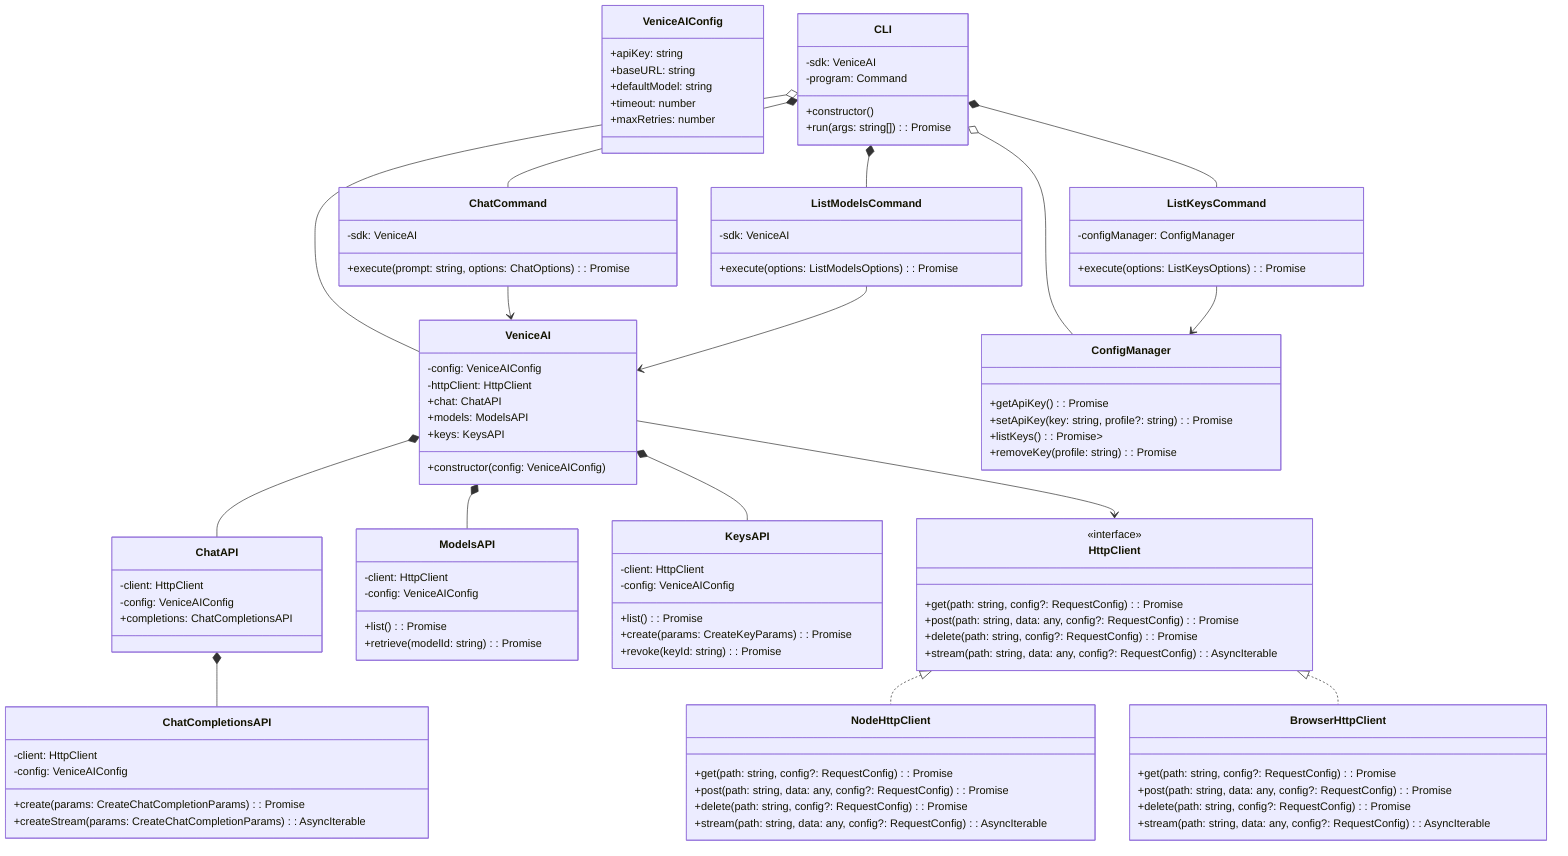 classDiagram
    class VeniceAI {
        -config: VeniceAIConfig
        -httpClient: HttpClient
        +chat: ChatAPI
        +models: ModelsAPI
        +keys: KeysAPI
        +constructor(config: VeniceAIConfig)
    }

    class VeniceAIConfig {
        +apiKey: string
        +baseURL: string
        +defaultModel: string
        +timeout: number
        +maxRetries: number
    }

    class ChatAPI {
        -client: HttpClient
        -config: VeniceAIConfig
        +completions: ChatCompletionsAPI
    }

    class ChatCompletionsAPI {
        -client: HttpClient
        -config: VeniceAIConfig
        +create(params: CreateChatCompletionParams): Promise<ChatCompletion>
        +createStream(params: CreateChatCompletionParams): AsyncIterable<ChatCompletionChunk>
    }

    class ModelsAPI {
        -client: HttpClient
        -config: VeniceAIConfig
        +list(): Promise<ModelsResponse>
        +retrieve(modelId: string): Promise<Model>
    }

    class KeysAPI {
        -client: HttpClient
        -config: VeniceAIConfig
        +list(): Promise<KeysResponse>
        +create(params: CreateKeyParams): Promise<Key>
        +revoke(keyId: string): Promise<RevokeKeyResponse>
    }

    class HttpClient {
        <<interface>>
        +get(path: string, config?: RequestConfig): Promise<Response>
        +post(path: string, data: any, config?: RequestConfig): Promise<Response>
        +delete(path: string, config?: RequestConfig): Promise<Response>
        +stream(path: string, data: any, config?: RequestConfig): AsyncIterable<any>
    }

    class NodeHttpClient {
        +get(path: string, config?: RequestConfig): Promise<Response>
        +post(path: string, data: any, config?: RequestConfig): Promise<Response>
        +delete(path: string, config?: RequestConfig): Promise<Response>
        +stream(path: string, data: any, config?: RequestConfig): AsyncIterable<any>
    }

    class BrowserHttpClient {
        +get(path: string, config?: RequestConfig): Promise<Response>
        +post(path: string, data: any, config?: RequestConfig): Promise<Response>
        +delete(path: string, config?: RequestConfig): Promise<Response>
        +stream(path: string, data: any, config?: RequestConfig): AsyncIterable<any>
    }

    class CLI {
        -sdk: VeniceAI
        -program: Command
        +constructor()
        +run(args: string[]): Promise<void>
    }

    class ConfigManager {
        +getApiKey(): Promise<string|null>
        +setApiKey(key: string, profile?: string): Promise<void>
        +listKeys(): Promise<Record<string, string>>
        +removeKey(profile: string): Promise<void>
    }

    class ChatCommand {
        -sdk: VeniceAI
        +execute(prompt: string, options: ChatOptions): Promise<void>
    }

    class ListModelsCommand {
        -sdk: VeniceAI
        +execute(options: ListModelsOptions): Promise<void>
    }

    class ListKeysCommand {
        -configManager: ConfigManager
        +execute(options: ListKeysOptions): Promise<void>
    }

    VeniceAI *-- ChatAPI
    VeniceAI *-- ModelsAPI
    VeniceAI *-- KeysAPI
    VeniceAI --> HttpClient
    ChatAPI *-- ChatCompletionsAPI
    HttpClient <|.. NodeHttpClient
    HttpClient <|.. BrowserHttpClient
    CLI o-- VeniceAI
    CLI *-- ChatCommand
    CLI *-- ListModelsCommand
    CLI *-- ListKeysCommand
    CLI o-- ConfigManager
    ChatCommand --> VeniceAI
    ListModelsCommand --> VeniceAI
    ListKeysCommand --> ConfigManager